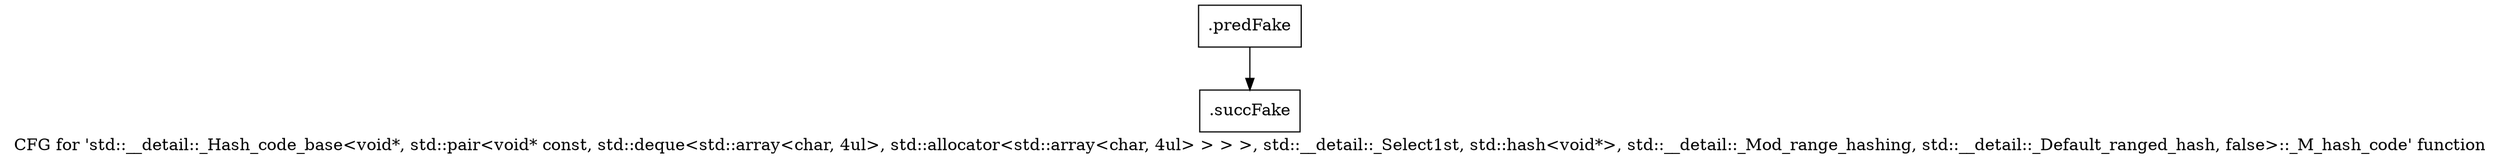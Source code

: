 digraph "CFG for 'std::__detail::_Hash_code_base\<void*, std::pair\<void* const, std::deque\<std::array\<char, 4ul\>, std::allocator\<std::array\<char, 4ul\> \> \> \>, std::__detail::_Select1st, std::hash\<void*\>, std::__detail::_Mod_range_hashing, std::__detail::_Default_ranged_hash, false\>::_M_hash_code' function" {
	label="CFG for 'std::__detail::_Hash_code_base\<void*, std::pair\<void* const, std::deque\<std::array\<char, 4ul\>, std::allocator\<std::array\<char, 4ul\> \> \> \>, std::__detail::_Select1st, std::hash\<void*\>, std::__detail::_Mod_range_hashing, std::__detail::_Default_ranged_hash, false\>::_M_hash_code' function";

	Node0x3bb6f40 [shape=record,filename="",linenumber="",label="{.predFake}"];
	Node0x3bb6f40 -> Node0x3ca0720[ callList="" memoryops="" filename="/usr/vitis/Vitis_HLS/2020.2/tps/lnx64/gcc-6.2.0/lib/gcc/x86_64-pc-linux-gnu/6.2.0/../../../../include/c++/6.2.0/bits/hashtable_policy.h" execusionnum="655404"];
	Node0x3ca0720 [shape=record,filename="/usr/vitis/Vitis_HLS/2020.2/tps/lnx64/gcc-6.2.0/lib/gcc/x86_64-pc-linux-gnu/6.2.0/../../../../include/c++/6.2.0/bits/hashtable_policy.h",linenumber="1167",label="{.succFake}"];
}
